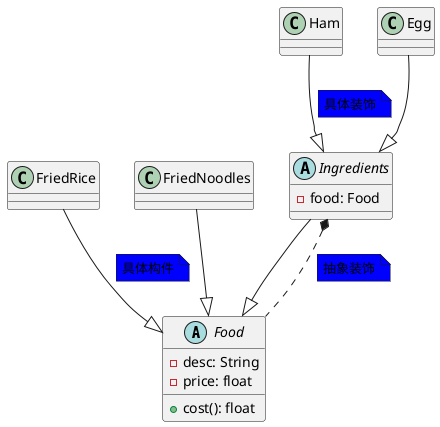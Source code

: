 @startuml
'https://plantuml.com/class-diagram

abstract class Food {
    - desc: String
    - price: float
    + cost(): float
}
class FriedRice
FriedRice --|> Food
note right on link #blue
    具体构件
end note
class FriedNoodles
FriedNoodles --|> Food


together {
    abstract class Ingredients {
        - food: Food
    }
    Ingredients --|> Food
    Ingredients *.. Food
    note right on link #blue
        抽象装饰
    end note
    class Egg
    Egg --|> Ingredients
    class Ham
    Ham --|> Ingredients
    note right on link #blue
        具体装饰
    end note
}
@enduml